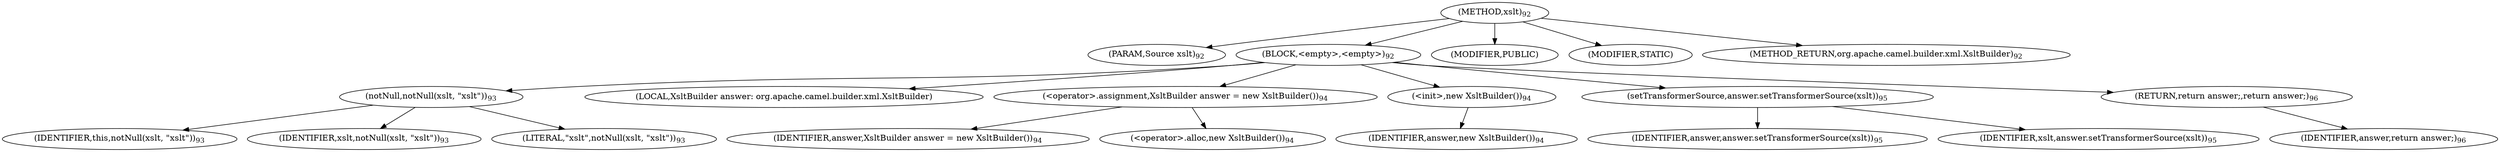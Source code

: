 digraph "xslt" {  
"238" [label = <(METHOD,xslt)<SUB>92</SUB>> ]
"239" [label = <(PARAM,Source xslt)<SUB>92</SUB>> ]
"240" [label = <(BLOCK,&lt;empty&gt;,&lt;empty&gt;)<SUB>92</SUB>> ]
"241" [label = <(notNull,notNull(xslt, &quot;xslt&quot;))<SUB>93</SUB>> ]
"242" [label = <(IDENTIFIER,this,notNull(xslt, &quot;xslt&quot;))<SUB>93</SUB>> ]
"243" [label = <(IDENTIFIER,xslt,notNull(xslt, &quot;xslt&quot;))<SUB>93</SUB>> ]
"244" [label = <(LITERAL,&quot;xslt&quot;,notNull(xslt, &quot;xslt&quot;))<SUB>93</SUB>> ]
"10" [label = <(LOCAL,XsltBuilder answer: org.apache.camel.builder.xml.XsltBuilder)> ]
"245" [label = <(&lt;operator&gt;.assignment,XsltBuilder answer = new XsltBuilder())<SUB>94</SUB>> ]
"246" [label = <(IDENTIFIER,answer,XsltBuilder answer = new XsltBuilder())<SUB>94</SUB>> ]
"247" [label = <(&lt;operator&gt;.alloc,new XsltBuilder())<SUB>94</SUB>> ]
"248" [label = <(&lt;init&gt;,new XsltBuilder())<SUB>94</SUB>> ]
"9" [label = <(IDENTIFIER,answer,new XsltBuilder())<SUB>94</SUB>> ]
"249" [label = <(setTransformerSource,answer.setTransformerSource(xslt))<SUB>95</SUB>> ]
"250" [label = <(IDENTIFIER,answer,answer.setTransformerSource(xslt))<SUB>95</SUB>> ]
"251" [label = <(IDENTIFIER,xslt,answer.setTransformerSource(xslt))<SUB>95</SUB>> ]
"252" [label = <(RETURN,return answer;,return answer;)<SUB>96</SUB>> ]
"253" [label = <(IDENTIFIER,answer,return answer;)<SUB>96</SUB>> ]
"254" [label = <(MODIFIER,PUBLIC)> ]
"255" [label = <(MODIFIER,STATIC)> ]
"256" [label = <(METHOD_RETURN,org.apache.camel.builder.xml.XsltBuilder)<SUB>92</SUB>> ]
  "238" -> "239" 
  "238" -> "240" 
  "238" -> "254" 
  "238" -> "255" 
  "238" -> "256" 
  "240" -> "241" 
  "240" -> "10" 
  "240" -> "245" 
  "240" -> "248" 
  "240" -> "249" 
  "240" -> "252" 
  "241" -> "242" 
  "241" -> "243" 
  "241" -> "244" 
  "245" -> "246" 
  "245" -> "247" 
  "248" -> "9" 
  "249" -> "250" 
  "249" -> "251" 
  "252" -> "253" 
}
